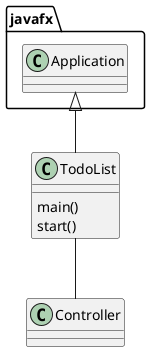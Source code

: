 @startuml
'https://plantuml.com/class-diagram

class TodoList {
    main()
    start()
}

class Controller{
}

javafx.Application <|-- TodoList

TodoList -- Controller

@enduml


/*
        CreateList createList;
        createList = new CreateList();


        //  A user shall be able to add a new item to the list
        AddNewItem newItem;
        newItem = new AddNewItem();

        //  A user shall be able to remove an item from the list
        RemoveItemFromList removeItem;
        removeItem = new RemoveItemFromList();

        //  A user shall be able to clear the list of all items
        ClearEntireList clearAll;
        clearAll = new ClearEntireList();

        //  A user shall be able to edit the description of an item within the list
        EditItemDescription editDescription;
        editDescription = new EditItemDescription();

        //  A user shall be able to edit the due date of an item within the list
        EditItemDueDate editDueDate;
        editDueDate = new EditItemDueDate();

        //Might combine complete and incomplete functions
        //  A user shall be able to mark an item in the list as complete
        MarkItemComplete markComplete;
        markComplete = new MarkItemComplete();

        //  A user shall be able to mark an item in the list as incomplete
        MarkItemIncomplete markIncomplete;
        markIncomplete = new MarkItemIncomplete();

        //  A user shall be able to display all of the existing items in the list
        DisplayExistingItems displayItems;
        displayItems = new DisplayExistingItems();

        //  A user shall be able to display only the incomplete items in the list
        DisplayIncompleteItems displayIncomplete;
        displayIncomplete = new DisplayIncompleteItems();

        //  A user shall be able to display only the completed items in the list
        DisplayCompleteItems displayComplete;
        displayComplete = new DisplayCompleteItems();

        //  A user shall be able to save the list (and all of its items) to external storage
        SaveInSingleList saveSingle;
        saveSingle = new SaveInSingleList();

        //  A user shall be able to load a list (and all of its items) from external storage
        LoadSingleList loadSingle;
        loadSingle = new LoadSingleList();

        //  The developer shall provide a help screen with directions on how to use the application.
            //The help screen shall describe how to execute each behavioral requirement provided by
                    //the application (e.g. add an item, remove an item, edit an item, etc.)
            //The help screen shall include a dedication to "Rey"
            // This help screen shall be provided as either a dedicated window within the application,
                    //or a markdown file called `readme.md` on your GitHub repository for the project.)
        AccessHelpScreen helpScreen;
        helpScreen = new AccessHelpScreen();

        //Bonus: If your application allows the user to sort a todo list by due date, you will earn 1 extra
        // point for the test and 1 extra point for the implementation.
        SortListByDueDate sortByDueDate;
        sortByDueDate = new SortListByDueDate();
*/